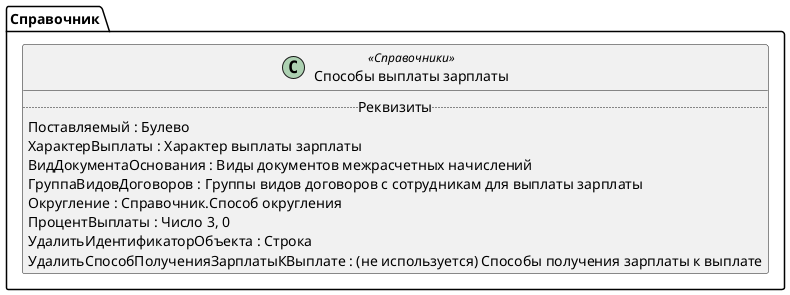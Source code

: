 ﻿@startuml СпособыВыплатыЗарплаты
'!include templates.wsd
'..\include templates.wsd
class Справочник.СпособыВыплатыЗарплаты as "Способы выплаты зарплаты" <<Справочники>>
{
..Реквизиты..
Поставляемый : Булево
ХарактерВыплаты : Характер выплаты зарплаты
ВидДокументаОснования : Виды документов межрасчетных начислений
ГруппаВидовДоговоров : Группы видов договоров с сотрудникам для выплаты зарплаты
Округление : Справочник.Способ округления
ПроцентВыплаты : Число 3, 0
УдалитьИдентификаторОбъекта : Строка
УдалитьСпособПолученияЗарплатыКВыплате : (не используется) Способы получения зарплаты к выплате
}
@enduml
